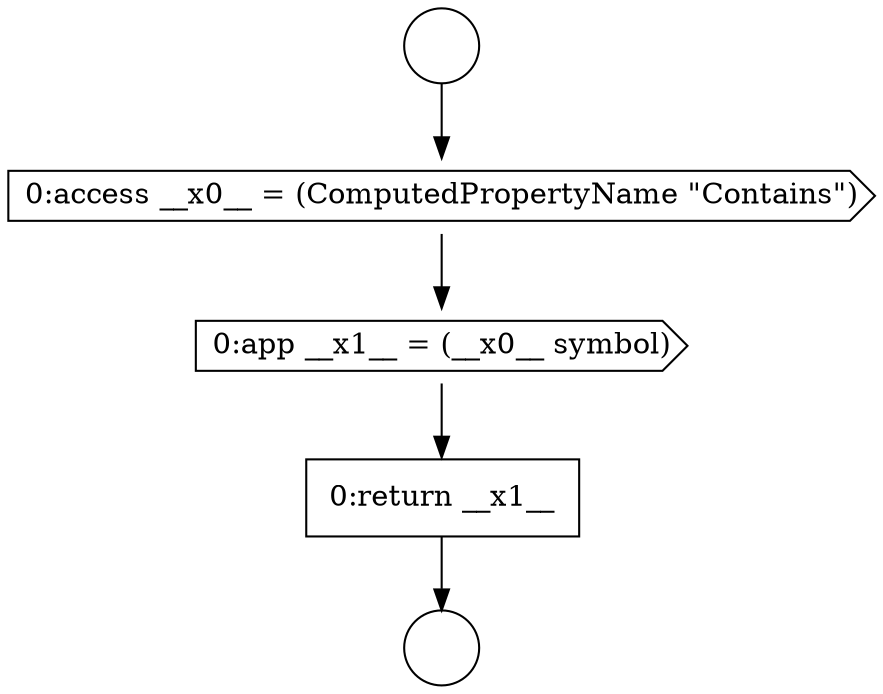 digraph {
  node3365 [shape=cds, label=<<font color="black">0:app __x1__ = (__x0__ symbol)</font>> color="black" fillcolor="white" style=filled]
  node3364 [shape=cds, label=<<font color="black">0:access __x0__ = (ComputedPropertyName &quot;Contains&quot;)</font>> color="black" fillcolor="white" style=filled]
  node3363 [shape=circle label=" " color="black" fillcolor="white" style=filled]
  node3366 [shape=none, margin=0, label=<<font color="black">
    <table border="0" cellborder="1" cellspacing="0" cellpadding="10">
      <tr><td align="left">0:return __x1__</td></tr>
    </table>
  </font>> color="black" fillcolor="white" style=filled]
  node3362 [shape=circle label=" " color="black" fillcolor="white" style=filled]
  node3362 -> node3364 [ color="black"]
  node3364 -> node3365 [ color="black"]
  node3365 -> node3366 [ color="black"]
  node3366 -> node3363 [ color="black"]
}
